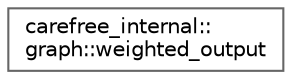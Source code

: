 digraph "类继承关系图"
{
 // LATEX_PDF_SIZE
  bgcolor="transparent";
  edge [fontname=Helvetica,fontsize=10,labelfontname=Helvetica,labelfontsize=10];
  node [fontname=Helvetica,fontsize=10,shape=box,height=0.2,width=0.4];
  rankdir="LR";
  Node0 [id="Node000000",label="carefree_internal::\lgraph::weighted_output",height=0.2,width=0.4,color="grey40", fillcolor="white", style="filled",URL="$structcarefree__internal_1_1graph_1_1weighted__output.html",tooltip=" "];
}
